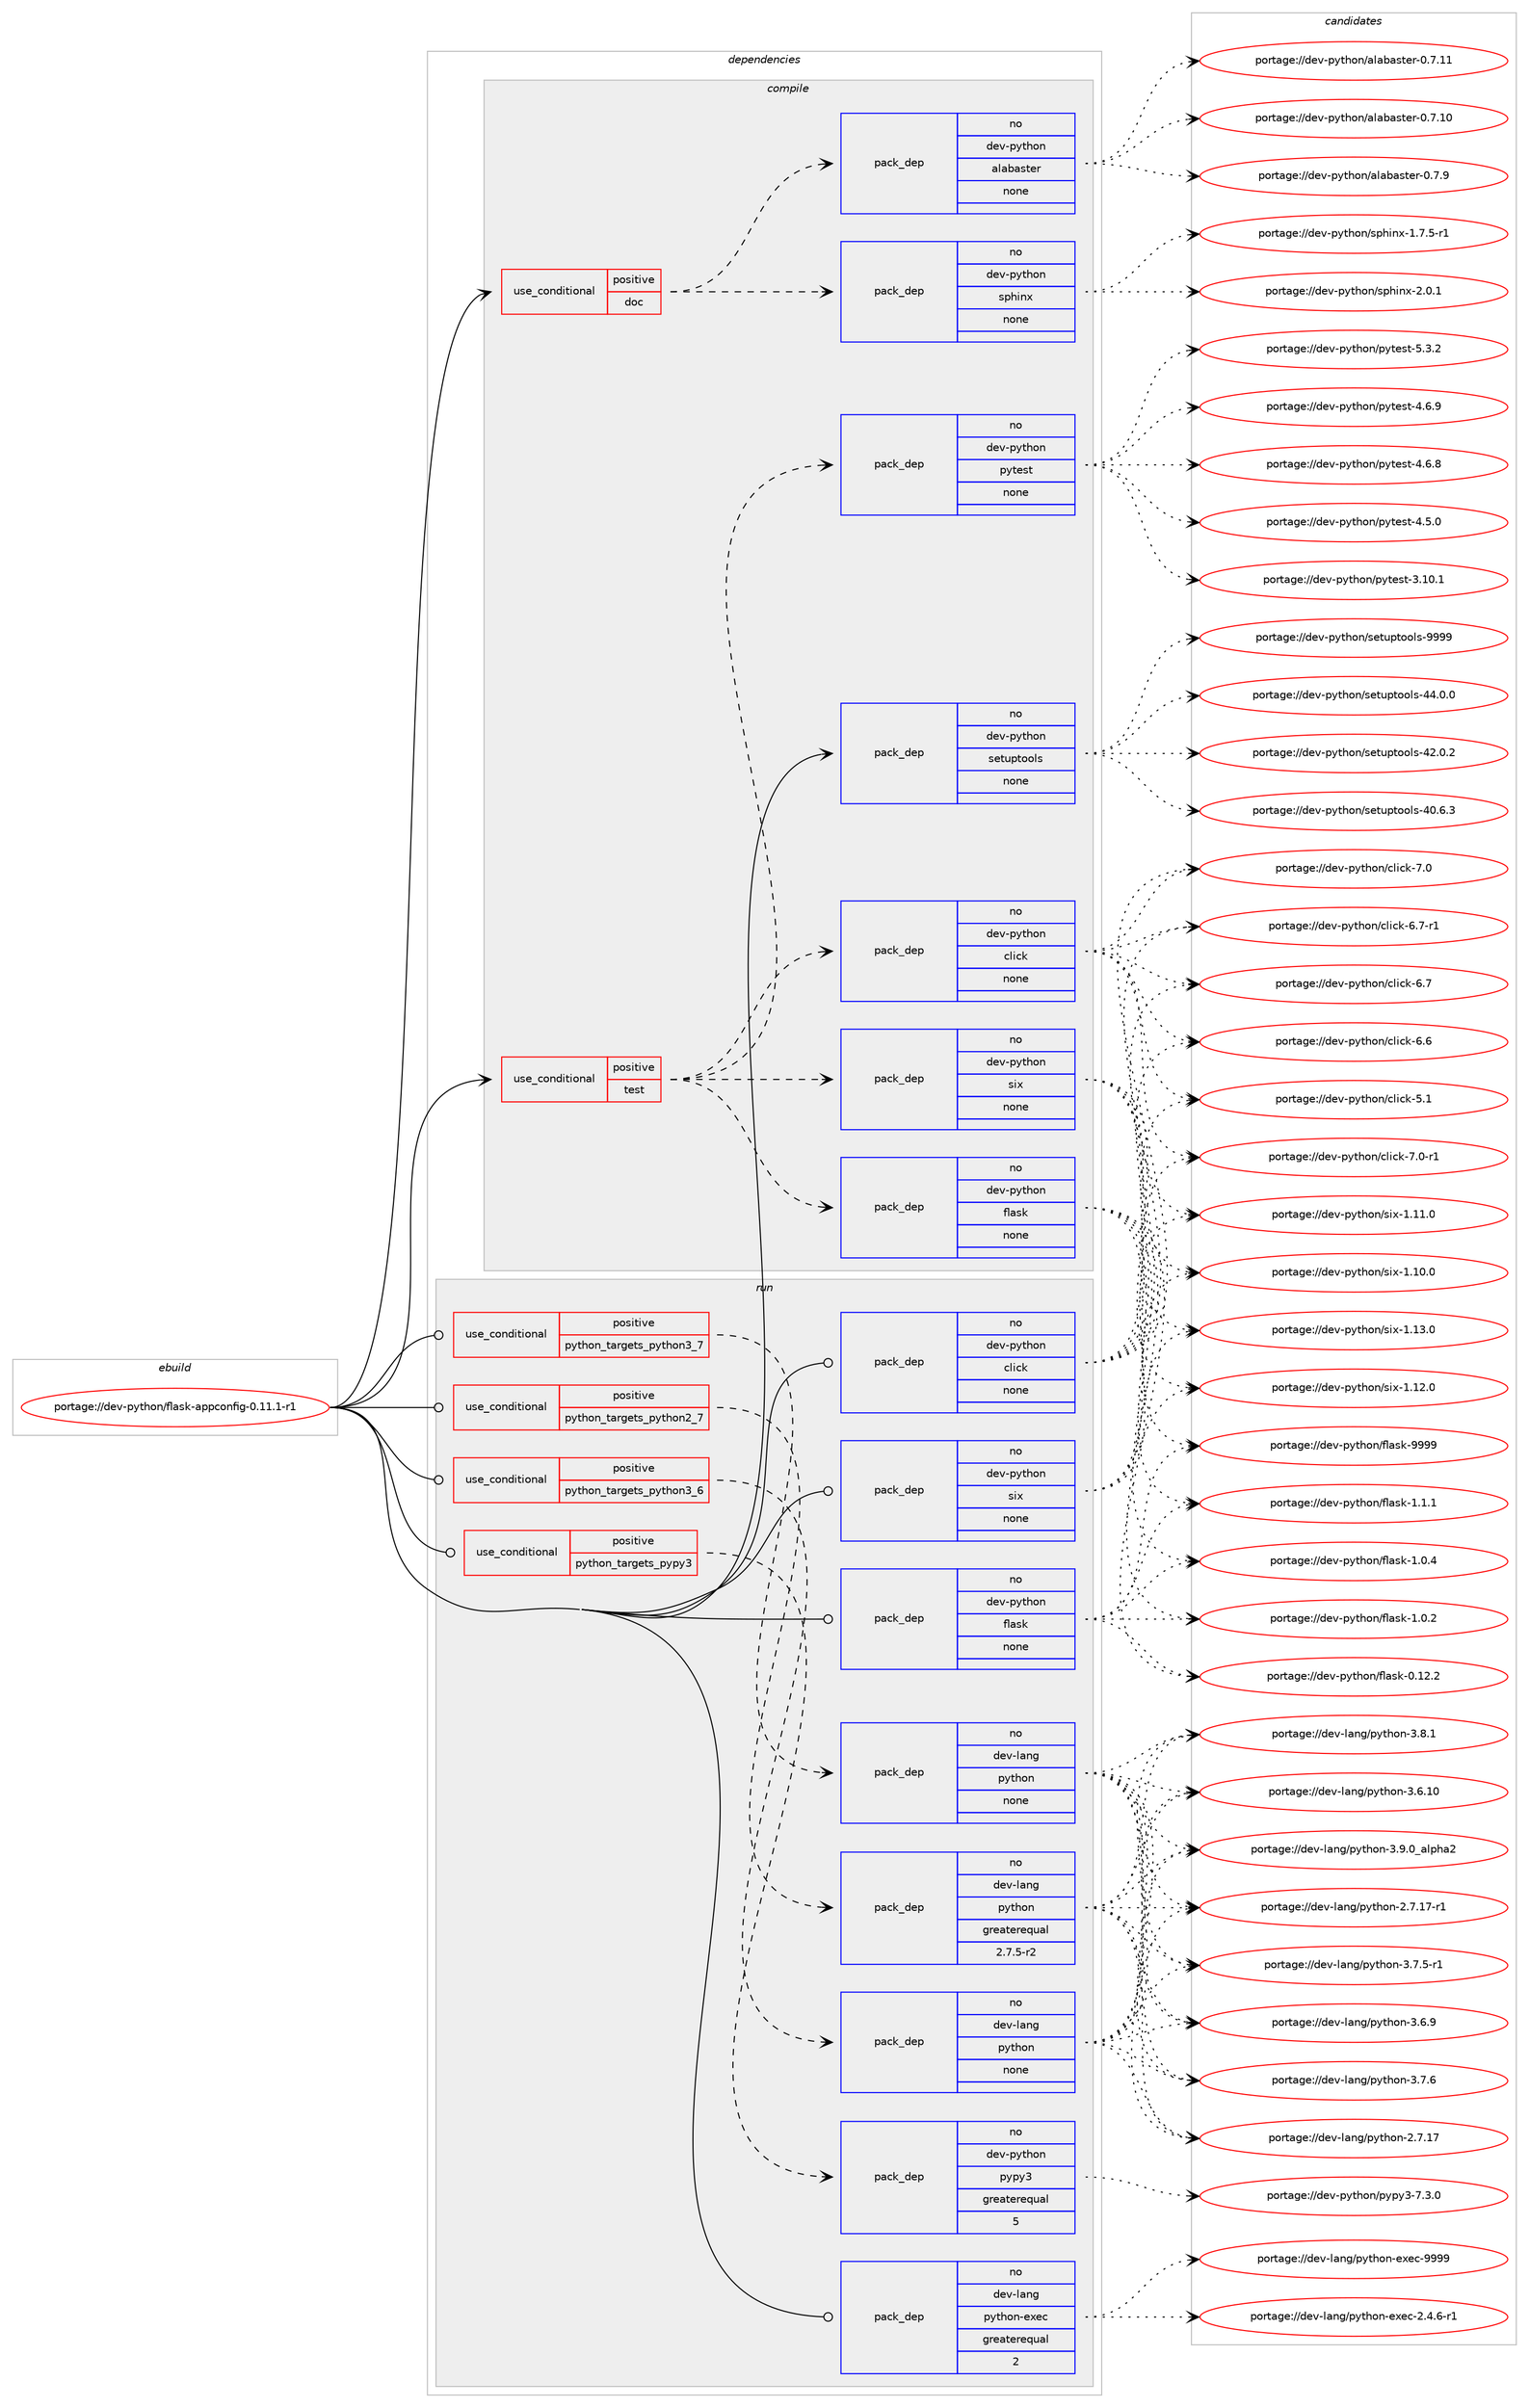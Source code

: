 digraph prolog {

# *************
# Graph options
# *************

newrank=true;
concentrate=true;
compound=true;
graph [rankdir=LR,fontname=Helvetica,fontsize=10,ranksep=1.5];#, ranksep=2.5, nodesep=0.2];
edge  [arrowhead=vee];
node  [fontname=Helvetica,fontsize=10];

# **********
# The ebuild
# **********

subgraph cluster_leftcol {
color=gray;
rank=same;
label=<<i>ebuild</i>>;
id [label="portage://dev-python/flask-appconfig-0.11.1-r1", color=red, width=4, href="../dev-python/flask-appconfig-0.11.1-r1.svg"];
}

# ****************
# The dependencies
# ****************

subgraph cluster_midcol {
color=gray;
label=<<i>dependencies</i>>;
subgraph cluster_compile {
fillcolor="#eeeeee";
style=filled;
label=<<i>compile</i>>;
subgraph cond115917 {
dependency461019 [label=<<TABLE BORDER="0" CELLBORDER="1" CELLSPACING="0" CELLPADDING="4"><TR><TD ROWSPAN="3" CELLPADDING="10">use_conditional</TD></TR><TR><TD>positive</TD></TR><TR><TD>doc</TD></TR></TABLE>>, shape=none, color=red];
subgraph pack340112 {
dependency461020 [label=<<TABLE BORDER="0" CELLBORDER="1" CELLSPACING="0" CELLPADDING="4" WIDTH="220"><TR><TD ROWSPAN="6" CELLPADDING="30">pack_dep</TD></TR><TR><TD WIDTH="110">no</TD></TR><TR><TD>dev-python</TD></TR><TR><TD>alabaster</TD></TR><TR><TD>none</TD></TR><TR><TD></TD></TR></TABLE>>, shape=none, color=blue];
}
dependency461019:e -> dependency461020:w [weight=20,style="dashed",arrowhead="vee"];
subgraph pack340113 {
dependency461021 [label=<<TABLE BORDER="0" CELLBORDER="1" CELLSPACING="0" CELLPADDING="4" WIDTH="220"><TR><TD ROWSPAN="6" CELLPADDING="30">pack_dep</TD></TR><TR><TD WIDTH="110">no</TD></TR><TR><TD>dev-python</TD></TR><TR><TD>sphinx</TD></TR><TR><TD>none</TD></TR><TR><TD></TD></TR></TABLE>>, shape=none, color=blue];
}
dependency461019:e -> dependency461021:w [weight=20,style="dashed",arrowhead="vee"];
}
id:e -> dependency461019:w [weight=20,style="solid",arrowhead="vee"];
subgraph cond115918 {
dependency461022 [label=<<TABLE BORDER="0" CELLBORDER="1" CELLSPACING="0" CELLPADDING="4"><TR><TD ROWSPAN="3" CELLPADDING="10">use_conditional</TD></TR><TR><TD>positive</TD></TR><TR><TD>test</TD></TR></TABLE>>, shape=none, color=red];
subgraph pack340114 {
dependency461023 [label=<<TABLE BORDER="0" CELLBORDER="1" CELLSPACING="0" CELLPADDING="4" WIDTH="220"><TR><TD ROWSPAN="6" CELLPADDING="30">pack_dep</TD></TR><TR><TD WIDTH="110">no</TD></TR><TR><TD>dev-python</TD></TR><TR><TD>click</TD></TR><TR><TD>none</TD></TR><TR><TD></TD></TR></TABLE>>, shape=none, color=blue];
}
dependency461022:e -> dependency461023:w [weight=20,style="dashed",arrowhead="vee"];
subgraph pack340115 {
dependency461024 [label=<<TABLE BORDER="0" CELLBORDER="1" CELLSPACING="0" CELLPADDING="4" WIDTH="220"><TR><TD ROWSPAN="6" CELLPADDING="30">pack_dep</TD></TR><TR><TD WIDTH="110">no</TD></TR><TR><TD>dev-python</TD></TR><TR><TD>flask</TD></TR><TR><TD>none</TD></TR><TR><TD></TD></TR></TABLE>>, shape=none, color=blue];
}
dependency461022:e -> dependency461024:w [weight=20,style="dashed",arrowhead="vee"];
subgraph pack340116 {
dependency461025 [label=<<TABLE BORDER="0" CELLBORDER="1" CELLSPACING="0" CELLPADDING="4" WIDTH="220"><TR><TD ROWSPAN="6" CELLPADDING="30">pack_dep</TD></TR><TR><TD WIDTH="110">no</TD></TR><TR><TD>dev-python</TD></TR><TR><TD>six</TD></TR><TR><TD>none</TD></TR><TR><TD></TD></TR></TABLE>>, shape=none, color=blue];
}
dependency461022:e -> dependency461025:w [weight=20,style="dashed",arrowhead="vee"];
subgraph pack340117 {
dependency461026 [label=<<TABLE BORDER="0" CELLBORDER="1" CELLSPACING="0" CELLPADDING="4" WIDTH="220"><TR><TD ROWSPAN="6" CELLPADDING="30">pack_dep</TD></TR><TR><TD WIDTH="110">no</TD></TR><TR><TD>dev-python</TD></TR><TR><TD>pytest</TD></TR><TR><TD>none</TD></TR><TR><TD></TD></TR></TABLE>>, shape=none, color=blue];
}
dependency461022:e -> dependency461026:w [weight=20,style="dashed",arrowhead="vee"];
}
id:e -> dependency461022:w [weight=20,style="solid",arrowhead="vee"];
subgraph pack340118 {
dependency461027 [label=<<TABLE BORDER="0" CELLBORDER="1" CELLSPACING="0" CELLPADDING="4" WIDTH="220"><TR><TD ROWSPAN="6" CELLPADDING="30">pack_dep</TD></TR><TR><TD WIDTH="110">no</TD></TR><TR><TD>dev-python</TD></TR><TR><TD>setuptools</TD></TR><TR><TD>none</TD></TR><TR><TD></TD></TR></TABLE>>, shape=none, color=blue];
}
id:e -> dependency461027:w [weight=20,style="solid",arrowhead="vee"];
}
subgraph cluster_compileandrun {
fillcolor="#eeeeee";
style=filled;
label=<<i>compile and run</i>>;
}
subgraph cluster_run {
fillcolor="#eeeeee";
style=filled;
label=<<i>run</i>>;
subgraph cond115919 {
dependency461028 [label=<<TABLE BORDER="0" CELLBORDER="1" CELLSPACING="0" CELLPADDING="4"><TR><TD ROWSPAN="3" CELLPADDING="10">use_conditional</TD></TR><TR><TD>positive</TD></TR><TR><TD>python_targets_pypy3</TD></TR></TABLE>>, shape=none, color=red];
subgraph pack340119 {
dependency461029 [label=<<TABLE BORDER="0" CELLBORDER="1" CELLSPACING="0" CELLPADDING="4" WIDTH="220"><TR><TD ROWSPAN="6" CELLPADDING="30">pack_dep</TD></TR><TR><TD WIDTH="110">no</TD></TR><TR><TD>dev-python</TD></TR><TR><TD>pypy3</TD></TR><TR><TD>greaterequal</TD></TR><TR><TD>5</TD></TR></TABLE>>, shape=none, color=blue];
}
dependency461028:e -> dependency461029:w [weight=20,style="dashed",arrowhead="vee"];
}
id:e -> dependency461028:w [weight=20,style="solid",arrowhead="odot"];
subgraph cond115920 {
dependency461030 [label=<<TABLE BORDER="0" CELLBORDER="1" CELLSPACING="0" CELLPADDING="4"><TR><TD ROWSPAN="3" CELLPADDING="10">use_conditional</TD></TR><TR><TD>positive</TD></TR><TR><TD>python_targets_python2_7</TD></TR></TABLE>>, shape=none, color=red];
subgraph pack340120 {
dependency461031 [label=<<TABLE BORDER="0" CELLBORDER="1" CELLSPACING="0" CELLPADDING="4" WIDTH="220"><TR><TD ROWSPAN="6" CELLPADDING="30">pack_dep</TD></TR><TR><TD WIDTH="110">no</TD></TR><TR><TD>dev-lang</TD></TR><TR><TD>python</TD></TR><TR><TD>greaterequal</TD></TR><TR><TD>2.7.5-r2</TD></TR></TABLE>>, shape=none, color=blue];
}
dependency461030:e -> dependency461031:w [weight=20,style="dashed",arrowhead="vee"];
}
id:e -> dependency461030:w [weight=20,style="solid",arrowhead="odot"];
subgraph cond115921 {
dependency461032 [label=<<TABLE BORDER="0" CELLBORDER="1" CELLSPACING="0" CELLPADDING="4"><TR><TD ROWSPAN="3" CELLPADDING="10">use_conditional</TD></TR><TR><TD>positive</TD></TR><TR><TD>python_targets_python3_6</TD></TR></TABLE>>, shape=none, color=red];
subgraph pack340121 {
dependency461033 [label=<<TABLE BORDER="0" CELLBORDER="1" CELLSPACING="0" CELLPADDING="4" WIDTH="220"><TR><TD ROWSPAN="6" CELLPADDING="30">pack_dep</TD></TR><TR><TD WIDTH="110">no</TD></TR><TR><TD>dev-lang</TD></TR><TR><TD>python</TD></TR><TR><TD>none</TD></TR><TR><TD></TD></TR></TABLE>>, shape=none, color=blue];
}
dependency461032:e -> dependency461033:w [weight=20,style="dashed",arrowhead="vee"];
}
id:e -> dependency461032:w [weight=20,style="solid",arrowhead="odot"];
subgraph cond115922 {
dependency461034 [label=<<TABLE BORDER="0" CELLBORDER="1" CELLSPACING="0" CELLPADDING="4"><TR><TD ROWSPAN="3" CELLPADDING="10">use_conditional</TD></TR><TR><TD>positive</TD></TR><TR><TD>python_targets_python3_7</TD></TR></TABLE>>, shape=none, color=red];
subgraph pack340122 {
dependency461035 [label=<<TABLE BORDER="0" CELLBORDER="1" CELLSPACING="0" CELLPADDING="4" WIDTH="220"><TR><TD ROWSPAN="6" CELLPADDING="30">pack_dep</TD></TR><TR><TD WIDTH="110">no</TD></TR><TR><TD>dev-lang</TD></TR><TR><TD>python</TD></TR><TR><TD>none</TD></TR><TR><TD></TD></TR></TABLE>>, shape=none, color=blue];
}
dependency461034:e -> dependency461035:w [weight=20,style="dashed",arrowhead="vee"];
}
id:e -> dependency461034:w [weight=20,style="solid",arrowhead="odot"];
subgraph pack340123 {
dependency461036 [label=<<TABLE BORDER="0" CELLBORDER="1" CELLSPACING="0" CELLPADDING="4" WIDTH="220"><TR><TD ROWSPAN="6" CELLPADDING="30">pack_dep</TD></TR><TR><TD WIDTH="110">no</TD></TR><TR><TD>dev-lang</TD></TR><TR><TD>python-exec</TD></TR><TR><TD>greaterequal</TD></TR><TR><TD>2</TD></TR></TABLE>>, shape=none, color=blue];
}
id:e -> dependency461036:w [weight=20,style="solid",arrowhead="odot"];
subgraph pack340124 {
dependency461037 [label=<<TABLE BORDER="0" CELLBORDER="1" CELLSPACING="0" CELLPADDING="4" WIDTH="220"><TR><TD ROWSPAN="6" CELLPADDING="30">pack_dep</TD></TR><TR><TD WIDTH="110">no</TD></TR><TR><TD>dev-python</TD></TR><TR><TD>click</TD></TR><TR><TD>none</TD></TR><TR><TD></TD></TR></TABLE>>, shape=none, color=blue];
}
id:e -> dependency461037:w [weight=20,style="solid",arrowhead="odot"];
subgraph pack340125 {
dependency461038 [label=<<TABLE BORDER="0" CELLBORDER="1" CELLSPACING="0" CELLPADDING="4" WIDTH="220"><TR><TD ROWSPAN="6" CELLPADDING="30">pack_dep</TD></TR><TR><TD WIDTH="110">no</TD></TR><TR><TD>dev-python</TD></TR><TR><TD>flask</TD></TR><TR><TD>none</TD></TR><TR><TD></TD></TR></TABLE>>, shape=none, color=blue];
}
id:e -> dependency461038:w [weight=20,style="solid",arrowhead="odot"];
subgraph pack340126 {
dependency461039 [label=<<TABLE BORDER="0" CELLBORDER="1" CELLSPACING="0" CELLPADDING="4" WIDTH="220"><TR><TD ROWSPAN="6" CELLPADDING="30">pack_dep</TD></TR><TR><TD WIDTH="110">no</TD></TR><TR><TD>dev-python</TD></TR><TR><TD>six</TD></TR><TR><TD>none</TD></TR><TR><TD></TD></TR></TABLE>>, shape=none, color=blue];
}
id:e -> dependency461039:w [weight=20,style="solid",arrowhead="odot"];
}
}

# **************
# The candidates
# **************

subgraph cluster_choices {
rank=same;
color=gray;
label=<<i>candidates</i>>;

subgraph choice340112 {
color=black;
nodesep=1;
choice100101118451121211161041111104797108979897115116101114454846554657 [label="portage://dev-python/alabaster-0.7.9", color=red, width=4,href="../dev-python/alabaster-0.7.9.svg"];
choice10010111845112121116104111110479710897989711511610111445484655464949 [label="portage://dev-python/alabaster-0.7.11", color=red, width=4,href="../dev-python/alabaster-0.7.11.svg"];
choice10010111845112121116104111110479710897989711511610111445484655464948 [label="portage://dev-python/alabaster-0.7.10", color=red, width=4,href="../dev-python/alabaster-0.7.10.svg"];
dependency461020:e -> choice100101118451121211161041111104797108979897115116101114454846554657:w [style=dotted,weight="100"];
dependency461020:e -> choice10010111845112121116104111110479710897989711511610111445484655464949:w [style=dotted,weight="100"];
dependency461020:e -> choice10010111845112121116104111110479710897989711511610111445484655464948:w [style=dotted,weight="100"];
}
subgraph choice340113 {
color=black;
nodesep=1;
choice1001011184511212111610411111047115112104105110120455046484649 [label="portage://dev-python/sphinx-2.0.1", color=red, width=4,href="../dev-python/sphinx-2.0.1.svg"];
choice10010111845112121116104111110471151121041051101204549465546534511449 [label="portage://dev-python/sphinx-1.7.5-r1", color=red, width=4,href="../dev-python/sphinx-1.7.5-r1.svg"];
dependency461021:e -> choice1001011184511212111610411111047115112104105110120455046484649:w [style=dotted,weight="100"];
dependency461021:e -> choice10010111845112121116104111110471151121041051101204549465546534511449:w [style=dotted,weight="100"];
}
subgraph choice340114 {
color=black;
nodesep=1;
choice10010111845112121116104111110479910810599107455546484511449 [label="portage://dev-python/click-7.0-r1", color=red, width=4,href="../dev-python/click-7.0-r1.svg"];
choice1001011184511212111610411111047991081059910745554648 [label="portage://dev-python/click-7.0", color=red, width=4,href="../dev-python/click-7.0.svg"];
choice10010111845112121116104111110479910810599107455446554511449 [label="portage://dev-python/click-6.7-r1", color=red, width=4,href="../dev-python/click-6.7-r1.svg"];
choice1001011184511212111610411111047991081059910745544655 [label="portage://dev-python/click-6.7", color=red, width=4,href="../dev-python/click-6.7.svg"];
choice1001011184511212111610411111047991081059910745544654 [label="portage://dev-python/click-6.6", color=red, width=4,href="../dev-python/click-6.6.svg"];
choice1001011184511212111610411111047991081059910745534649 [label="portage://dev-python/click-5.1", color=red, width=4,href="../dev-python/click-5.1.svg"];
dependency461023:e -> choice10010111845112121116104111110479910810599107455546484511449:w [style=dotted,weight="100"];
dependency461023:e -> choice1001011184511212111610411111047991081059910745554648:w [style=dotted,weight="100"];
dependency461023:e -> choice10010111845112121116104111110479910810599107455446554511449:w [style=dotted,weight="100"];
dependency461023:e -> choice1001011184511212111610411111047991081059910745544655:w [style=dotted,weight="100"];
dependency461023:e -> choice1001011184511212111610411111047991081059910745544654:w [style=dotted,weight="100"];
dependency461023:e -> choice1001011184511212111610411111047991081059910745534649:w [style=dotted,weight="100"];
}
subgraph choice340115 {
color=black;
nodesep=1;
choice1001011184511212111610411111047102108971151074557575757 [label="portage://dev-python/flask-9999", color=red, width=4,href="../dev-python/flask-9999.svg"];
choice100101118451121211161041111104710210897115107454946494649 [label="portage://dev-python/flask-1.1.1", color=red, width=4,href="../dev-python/flask-1.1.1.svg"];
choice100101118451121211161041111104710210897115107454946484652 [label="portage://dev-python/flask-1.0.4", color=red, width=4,href="../dev-python/flask-1.0.4.svg"];
choice100101118451121211161041111104710210897115107454946484650 [label="portage://dev-python/flask-1.0.2", color=red, width=4,href="../dev-python/flask-1.0.2.svg"];
choice10010111845112121116104111110471021089711510745484649504650 [label="portage://dev-python/flask-0.12.2", color=red, width=4,href="../dev-python/flask-0.12.2.svg"];
dependency461024:e -> choice1001011184511212111610411111047102108971151074557575757:w [style=dotted,weight="100"];
dependency461024:e -> choice100101118451121211161041111104710210897115107454946494649:w [style=dotted,weight="100"];
dependency461024:e -> choice100101118451121211161041111104710210897115107454946484652:w [style=dotted,weight="100"];
dependency461024:e -> choice100101118451121211161041111104710210897115107454946484650:w [style=dotted,weight="100"];
dependency461024:e -> choice10010111845112121116104111110471021089711510745484649504650:w [style=dotted,weight="100"];
}
subgraph choice340116 {
color=black;
nodesep=1;
choice100101118451121211161041111104711510512045494649514648 [label="portage://dev-python/six-1.13.0", color=red, width=4,href="../dev-python/six-1.13.0.svg"];
choice100101118451121211161041111104711510512045494649504648 [label="portage://dev-python/six-1.12.0", color=red, width=4,href="../dev-python/six-1.12.0.svg"];
choice100101118451121211161041111104711510512045494649494648 [label="portage://dev-python/six-1.11.0", color=red, width=4,href="../dev-python/six-1.11.0.svg"];
choice100101118451121211161041111104711510512045494649484648 [label="portage://dev-python/six-1.10.0", color=red, width=4,href="../dev-python/six-1.10.0.svg"];
dependency461025:e -> choice100101118451121211161041111104711510512045494649514648:w [style=dotted,weight="100"];
dependency461025:e -> choice100101118451121211161041111104711510512045494649504648:w [style=dotted,weight="100"];
dependency461025:e -> choice100101118451121211161041111104711510512045494649494648:w [style=dotted,weight="100"];
dependency461025:e -> choice100101118451121211161041111104711510512045494649484648:w [style=dotted,weight="100"];
}
subgraph choice340117 {
color=black;
nodesep=1;
choice1001011184511212111610411111047112121116101115116455346514650 [label="portage://dev-python/pytest-5.3.2", color=red, width=4,href="../dev-python/pytest-5.3.2.svg"];
choice1001011184511212111610411111047112121116101115116455246544657 [label="portage://dev-python/pytest-4.6.9", color=red, width=4,href="../dev-python/pytest-4.6.9.svg"];
choice1001011184511212111610411111047112121116101115116455246544656 [label="portage://dev-python/pytest-4.6.8", color=red, width=4,href="../dev-python/pytest-4.6.8.svg"];
choice1001011184511212111610411111047112121116101115116455246534648 [label="portage://dev-python/pytest-4.5.0", color=red, width=4,href="../dev-python/pytest-4.5.0.svg"];
choice100101118451121211161041111104711212111610111511645514649484649 [label="portage://dev-python/pytest-3.10.1", color=red, width=4,href="../dev-python/pytest-3.10.1.svg"];
dependency461026:e -> choice1001011184511212111610411111047112121116101115116455346514650:w [style=dotted,weight="100"];
dependency461026:e -> choice1001011184511212111610411111047112121116101115116455246544657:w [style=dotted,weight="100"];
dependency461026:e -> choice1001011184511212111610411111047112121116101115116455246544656:w [style=dotted,weight="100"];
dependency461026:e -> choice1001011184511212111610411111047112121116101115116455246534648:w [style=dotted,weight="100"];
dependency461026:e -> choice100101118451121211161041111104711212111610111511645514649484649:w [style=dotted,weight="100"];
}
subgraph choice340118 {
color=black;
nodesep=1;
choice10010111845112121116104111110471151011161171121161111111081154557575757 [label="portage://dev-python/setuptools-9999", color=red, width=4,href="../dev-python/setuptools-9999.svg"];
choice100101118451121211161041111104711510111611711211611111110811545525246484648 [label="portage://dev-python/setuptools-44.0.0", color=red, width=4,href="../dev-python/setuptools-44.0.0.svg"];
choice100101118451121211161041111104711510111611711211611111110811545525046484650 [label="portage://dev-python/setuptools-42.0.2", color=red, width=4,href="../dev-python/setuptools-42.0.2.svg"];
choice100101118451121211161041111104711510111611711211611111110811545524846544651 [label="portage://dev-python/setuptools-40.6.3", color=red, width=4,href="../dev-python/setuptools-40.6.3.svg"];
dependency461027:e -> choice10010111845112121116104111110471151011161171121161111111081154557575757:w [style=dotted,weight="100"];
dependency461027:e -> choice100101118451121211161041111104711510111611711211611111110811545525246484648:w [style=dotted,weight="100"];
dependency461027:e -> choice100101118451121211161041111104711510111611711211611111110811545525046484650:w [style=dotted,weight="100"];
dependency461027:e -> choice100101118451121211161041111104711510111611711211611111110811545524846544651:w [style=dotted,weight="100"];
}
subgraph choice340119 {
color=black;
nodesep=1;
choice100101118451121211161041111104711212111212151455546514648 [label="portage://dev-python/pypy3-7.3.0", color=red, width=4,href="../dev-python/pypy3-7.3.0.svg"];
dependency461029:e -> choice100101118451121211161041111104711212111212151455546514648:w [style=dotted,weight="100"];
}
subgraph choice340120 {
color=black;
nodesep=1;
choice10010111845108971101034711212111610411111045514657464895971081121049750 [label="portage://dev-lang/python-3.9.0_alpha2", color=red, width=4,href="../dev-lang/python-3.9.0_alpha2.svg"];
choice100101118451089711010347112121116104111110455146564649 [label="portage://dev-lang/python-3.8.1", color=red, width=4,href="../dev-lang/python-3.8.1.svg"];
choice100101118451089711010347112121116104111110455146554654 [label="portage://dev-lang/python-3.7.6", color=red, width=4,href="../dev-lang/python-3.7.6.svg"];
choice1001011184510897110103471121211161041111104551465546534511449 [label="portage://dev-lang/python-3.7.5-r1", color=red, width=4,href="../dev-lang/python-3.7.5-r1.svg"];
choice100101118451089711010347112121116104111110455146544657 [label="portage://dev-lang/python-3.6.9", color=red, width=4,href="../dev-lang/python-3.6.9.svg"];
choice10010111845108971101034711212111610411111045514654464948 [label="portage://dev-lang/python-3.6.10", color=red, width=4,href="../dev-lang/python-3.6.10.svg"];
choice100101118451089711010347112121116104111110455046554649554511449 [label="portage://dev-lang/python-2.7.17-r1", color=red, width=4,href="../dev-lang/python-2.7.17-r1.svg"];
choice10010111845108971101034711212111610411111045504655464955 [label="portage://dev-lang/python-2.7.17", color=red, width=4,href="../dev-lang/python-2.7.17.svg"];
dependency461031:e -> choice10010111845108971101034711212111610411111045514657464895971081121049750:w [style=dotted,weight="100"];
dependency461031:e -> choice100101118451089711010347112121116104111110455146564649:w [style=dotted,weight="100"];
dependency461031:e -> choice100101118451089711010347112121116104111110455146554654:w [style=dotted,weight="100"];
dependency461031:e -> choice1001011184510897110103471121211161041111104551465546534511449:w [style=dotted,weight="100"];
dependency461031:e -> choice100101118451089711010347112121116104111110455146544657:w [style=dotted,weight="100"];
dependency461031:e -> choice10010111845108971101034711212111610411111045514654464948:w [style=dotted,weight="100"];
dependency461031:e -> choice100101118451089711010347112121116104111110455046554649554511449:w [style=dotted,weight="100"];
dependency461031:e -> choice10010111845108971101034711212111610411111045504655464955:w [style=dotted,weight="100"];
}
subgraph choice340121 {
color=black;
nodesep=1;
choice10010111845108971101034711212111610411111045514657464895971081121049750 [label="portage://dev-lang/python-3.9.0_alpha2", color=red, width=4,href="../dev-lang/python-3.9.0_alpha2.svg"];
choice100101118451089711010347112121116104111110455146564649 [label="portage://dev-lang/python-3.8.1", color=red, width=4,href="../dev-lang/python-3.8.1.svg"];
choice100101118451089711010347112121116104111110455146554654 [label="portage://dev-lang/python-3.7.6", color=red, width=4,href="../dev-lang/python-3.7.6.svg"];
choice1001011184510897110103471121211161041111104551465546534511449 [label="portage://dev-lang/python-3.7.5-r1", color=red, width=4,href="../dev-lang/python-3.7.5-r1.svg"];
choice100101118451089711010347112121116104111110455146544657 [label="portage://dev-lang/python-3.6.9", color=red, width=4,href="../dev-lang/python-3.6.9.svg"];
choice10010111845108971101034711212111610411111045514654464948 [label="portage://dev-lang/python-3.6.10", color=red, width=4,href="../dev-lang/python-3.6.10.svg"];
choice100101118451089711010347112121116104111110455046554649554511449 [label="portage://dev-lang/python-2.7.17-r1", color=red, width=4,href="../dev-lang/python-2.7.17-r1.svg"];
choice10010111845108971101034711212111610411111045504655464955 [label="portage://dev-lang/python-2.7.17", color=red, width=4,href="../dev-lang/python-2.7.17.svg"];
dependency461033:e -> choice10010111845108971101034711212111610411111045514657464895971081121049750:w [style=dotted,weight="100"];
dependency461033:e -> choice100101118451089711010347112121116104111110455146564649:w [style=dotted,weight="100"];
dependency461033:e -> choice100101118451089711010347112121116104111110455146554654:w [style=dotted,weight="100"];
dependency461033:e -> choice1001011184510897110103471121211161041111104551465546534511449:w [style=dotted,weight="100"];
dependency461033:e -> choice100101118451089711010347112121116104111110455146544657:w [style=dotted,weight="100"];
dependency461033:e -> choice10010111845108971101034711212111610411111045514654464948:w [style=dotted,weight="100"];
dependency461033:e -> choice100101118451089711010347112121116104111110455046554649554511449:w [style=dotted,weight="100"];
dependency461033:e -> choice10010111845108971101034711212111610411111045504655464955:w [style=dotted,weight="100"];
}
subgraph choice340122 {
color=black;
nodesep=1;
choice10010111845108971101034711212111610411111045514657464895971081121049750 [label="portage://dev-lang/python-3.9.0_alpha2", color=red, width=4,href="../dev-lang/python-3.9.0_alpha2.svg"];
choice100101118451089711010347112121116104111110455146564649 [label="portage://dev-lang/python-3.8.1", color=red, width=4,href="../dev-lang/python-3.8.1.svg"];
choice100101118451089711010347112121116104111110455146554654 [label="portage://dev-lang/python-3.7.6", color=red, width=4,href="../dev-lang/python-3.7.6.svg"];
choice1001011184510897110103471121211161041111104551465546534511449 [label="portage://dev-lang/python-3.7.5-r1", color=red, width=4,href="../dev-lang/python-3.7.5-r1.svg"];
choice100101118451089711010347112121116104111110455146544657 [label="portage://dev-lang/python-3.6.9", color=red, width=4,href="../dev-lang/python-3.6.9.svg"];
choice10010111845108971101034711212111610411111045514654464948 [label="portage://dev-lang/python-3.6.10", color=red, width=4,href="../dev-lang/python-3.6.10.svg"];
choice100101118451089711010347112121116104111110455046554649554511449 [label="portage://dev-lang/python-2.7.17-r1", color=red, width=4,href="../dev-lang/python-2.7.17-r1.svg"];
choice10010111845108971101034711212111610411111045504655464955 [label="portage://dev-lang/python-2.7.17", color=red, width=4,href="../dev-lang/python-2.7.17.svg"];
dependency461035:e -> choice10010111845108971101034711212111610411111045514657464895971081121049750:w [style=dotted,weight="100"];
dependency461035:e -> choice100101118451089711010347112121116104111110455146564649:w [style=dotted,weight="100"];
dependency461035:e -> choice100101118451089711010347112121116104111110455146554654:w [style=dotted,weight="100"];
dependency461035:e -> choice1001011184510897110103471121211161041111104551465546534511449:w [style=dotted,weight="100"];
dependency461035:e -> choice100101118451089711010347112121116104111110455146544657:w [style=dotted,weight="100"];
dependency461035:e -> choice10010111845108971101034711212111610411111045514654464948:w [style=dotted,weight="100"];
dependency461035:e -> choice100101118451089711010347112121116104111110455046554649554511449:w [style=dotted,weight="100"];
dependency461035:e -> choice10010111845108971101034711212111610411111045504655464955:w [style=dotted,weight="100"];
}
subgraph choice340123 {
color=black;
nodesep=1;
choice10010111845108971101034711212111610411111045101120101994557575757 [label="portage://dev-lang/python-exec-9999", color=red, width=4,href="../dev-lang/python-exec-9999.svg"];
choice10010111845108971101034711212111610411111045101120101994550465246544511449 [label="portage://dev-lang/python-exec-2.4.6-r1", color=red, width=4,href="../dev-lang/python-exec-2.4.6-r1.svg"];
dependency461036:e -> choice10010111845108971101034711212111610411111045101120101994557575757:w [style=dotted,weight="100"];
dependency461036:e -> choice10010111845108971101034711212111610411111045101120101994550465246544511449:w [style=dotted,weight="100"];
}
subgraph choice340124 {
color=black;
nodesep=1;
choice10010111845112121116104111110479910810599107455546484511449 [label="portage://dev-python/click-7.0-r1", color=red, width=4,href="../dev-python/click-7.0-r1.svg"];
choice1001011184511212111610411111047991081059910745554648 [label="portage://dev-python/click-7.0", color=red, width=4,href="../dev-python/click-7.0.svg"];
choice10010111845112121116104111110479910810599107455446554511449 [label="portage://dev-python/click-6.7-r1", color=red, width=4,href="../dev-python/click-6.7-r1.svg"];
choice1001011184511212111610411111047991081059910745544655 [label="portage://dev-python/click-6.7", color=red, width=4,href="../dev-python/click-6.7.svg"];
choice1001011184511212111610411111047991081059910745544654 [label="portage://dev-python/click-6.6", color=red, width=4,href="../dev-python/click-6.6.svg"];
choice1001011184511212111610411111047991081059910745534649 [label="portage://dev-python/click-5.1", color=red, width=4,href="../dev-python/click-5.1.svg"];
dependency461037:e -> choice10010111845112121116104111110479910810599107455546484511449:w [style=dotted,weight="100"];
dependency461037:e -> choice1001011184511212111610411111047991081059910745554648:w [style=dotted,weight="100"];
dependency461037:e -> choice10010111845112121116104111110479910810599107455446554511449:w [style=dotted,weight="100"];
dependency461037:e -> choice1001011184511212111610411111047991081059910745544655:w [style=dotted,weight="100"];
dependency461037:e -> choice1001011184511212111610411111047991081059910745544654:w [style=dotted,weight="100"];
dependency461037:e -> choice1001011184511212111610411111047991081059910745534649:w [style=dotted,weight="100"];
}
subgraph choice340125 {
color=black;
nodesep=1;
choice1001011184511212111610411111047102108971151074557575757 [label="portage://dev-python/flask-9999", color=red, width=4,href="../dev-python/flask-9999.svg"];
choice100101118451121211161041111104710210897115107454946494649 [label="portage://dev-python/flask-1.1.1", color=red, width=4,href="../dev-python/flask-1.1.1.svg"];
choice100101118451121211161041111104710210897115107454946484652 [label="portage://dev-python/flask-1.0.4", color=red, width=4,href="../dev-python/flask-1.0.4.svg"];
choice100101118451121211161041111104710210897115107454946484650 [label="portage://dev-python/flask-1.0.2", color=red, width=4,href="../dev-python/flask-1.0.2.svg"];
choice10010111845112121116104111110471021089711510745484649504650 [label="portage://dev-python/flask-0.12.2", color=red, width=4,href="../dev-python/flask-0.12.2.svg"];
dependency461038:e -> choice1001011184511212111610411111047102108971151074557575757:w [style=dotted,weight="100"];
dependency461038:e -> choice100101118451121211161041111104710210897115107454946494649:w [style=dotted,weight="100"];
dependency461038:e -> choice100101118451121211161041111104710210897115107454946484652:w [style=dotted,weight="100"];
dependency461038:e -> choice100101118451121211161041111104710210897115107454946484650:w [style=dotted,weight="100"];
dependency461038:e -> choice10010111845112121116104111110471021089711510745484649504650:w [style=dotted,weight="100"];
}
subgraph choice340126 {
color=black;
nodesep=1;
choice100101118451121211161041111104711510512045494649514648 [label="portage://dev-python/six-1.13.0", color=red, width=4,href="../dev-python/six-1.13.0.svg"];
choice100101118451121211161041111104711510512045494649504648 [label="portage://dev-python/six-1.12.0", color=red, width=4,href="../dev-python/six-1.12.0.svg"];
choice100101118451121211161041111104711510512045494649494648 [label="portage://dev-python/six-1.11.0", color=red, width=4,href="../dev-python/six-1.11.0.svg"];
choice100101118451121211161041111104711510512045494649484648 [label="portage://dev-python/six-1.10.0", color=red, width=4,href="../dev-python/six-1.10.0.svg"];
dependency461039:e -> choice100101118451121211161041111104711510512045494649514648:w [style=dotted,weight="100"];
dependency461039:e -> choice100101118451121211161041111104711510512045494649504648:w [style=dotted,weight="100"];
dependency461039:e -> choice100101118451121211161041111104711510512045494649494648:w [style=dotted,weight="100"];
dependency461039:e -> choice100101118451121211161041111104711510512045494649484648:w [style=dotted,weight="100"];
}
}

}

